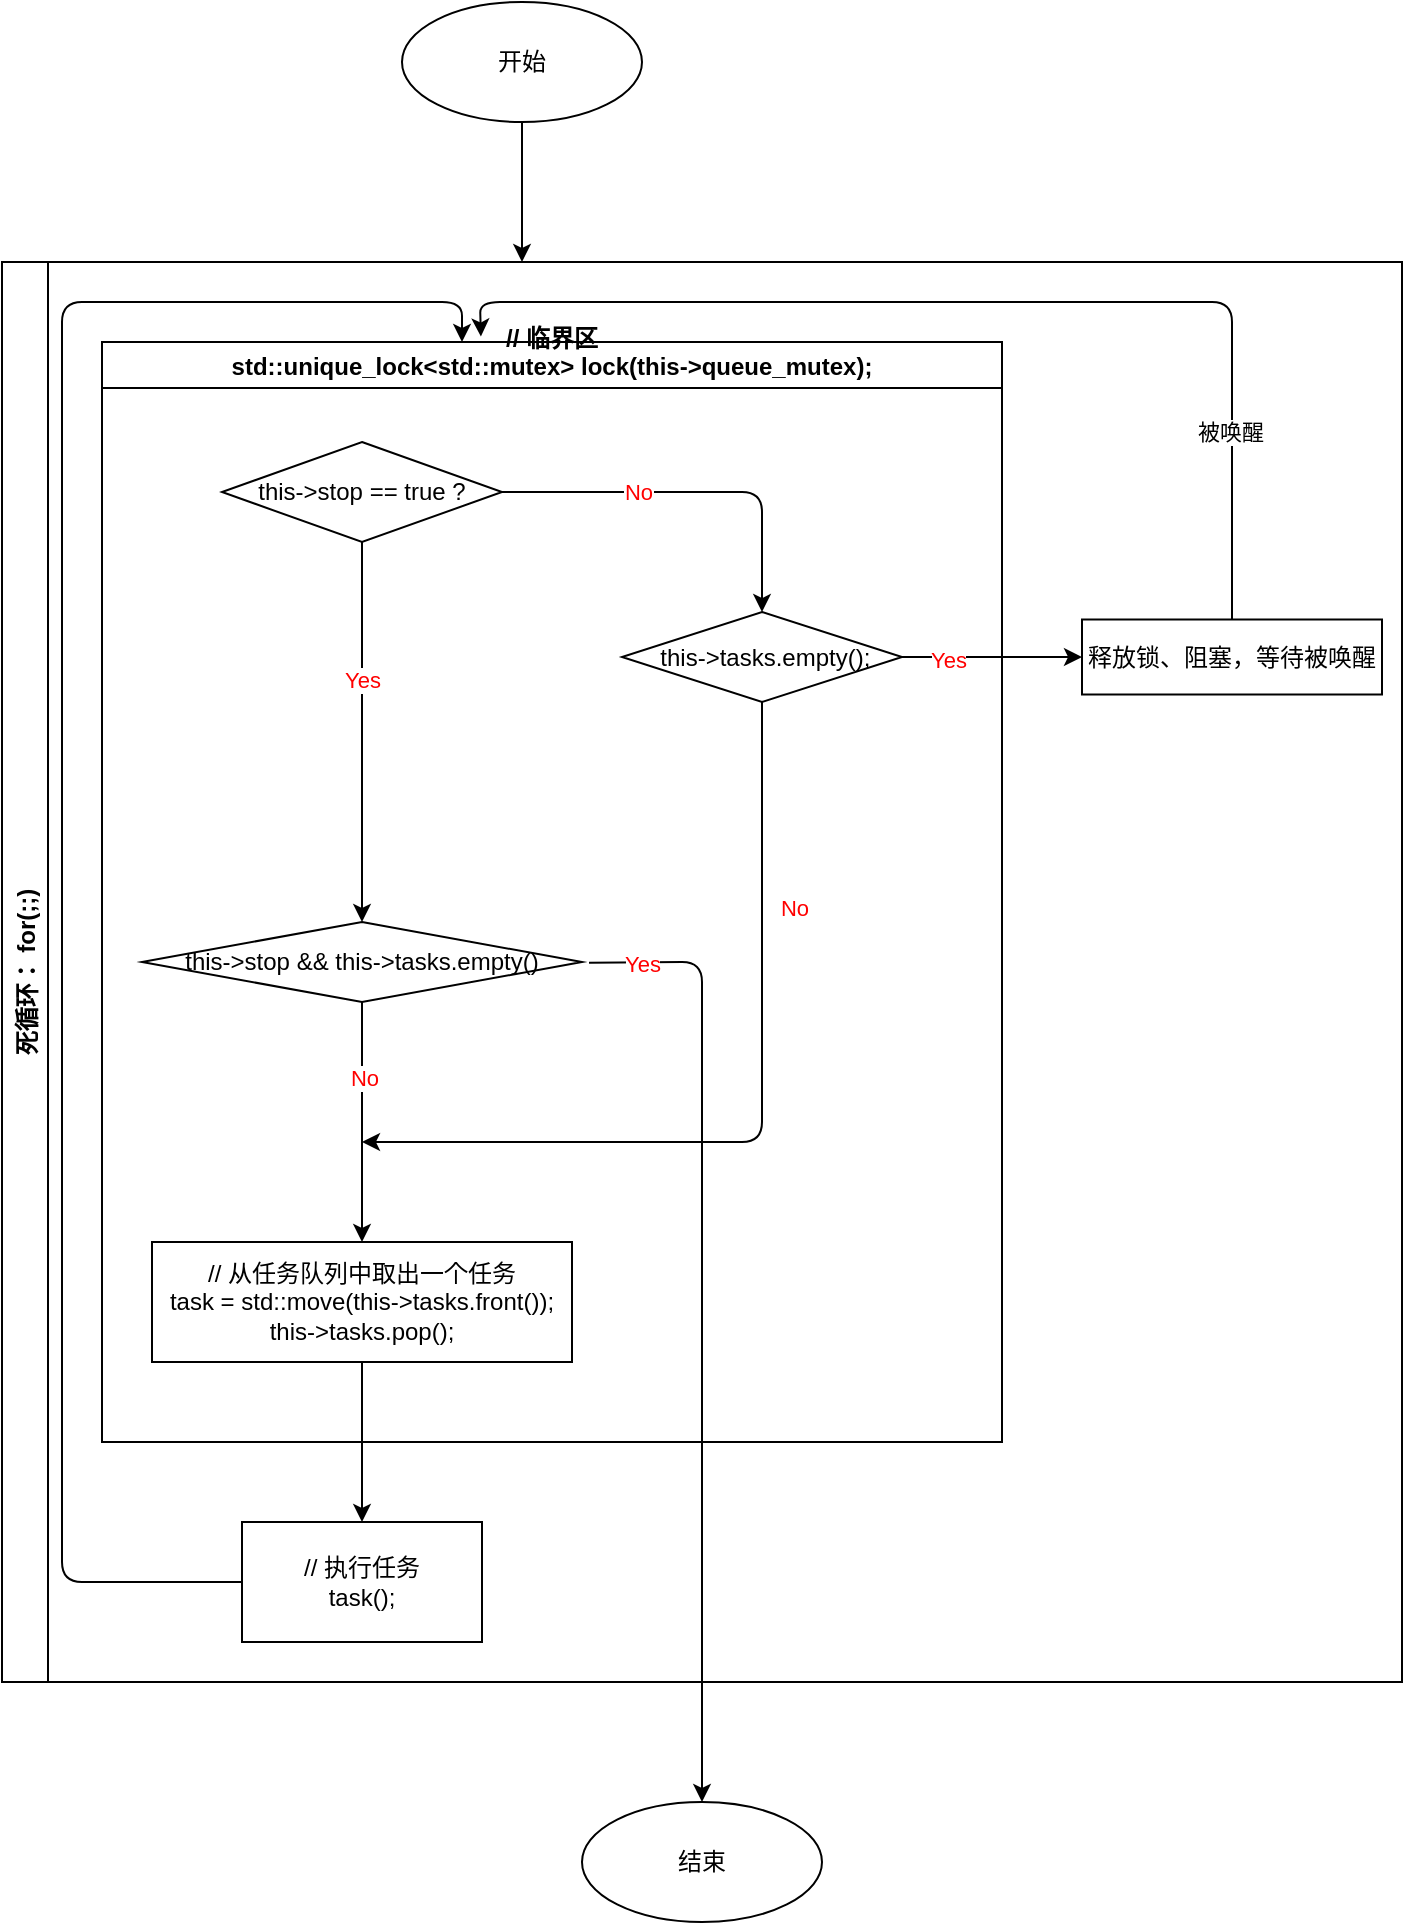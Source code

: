 <mxfile>
    <diagram id="E9dM0xadOwyAULvvE9JI" name="Page-1">
        <mxGraphModel dx="1252" dy="719" grid="1" gridSize="10" guides="1" tooltips="1" connect="1" arrows="1" fold="1" page="1" pageScale="1" pageWidth="827" pageHeight="1169" math="0" shadow="0">
            <root>
                <mxCell id="0"/>
                <mxCell id="1" parent="0"/>
                <mxCell id="35" value="" style="edgeStyle=none;html=1;" edge="1" parent="1" source="2">
                    <mxGeometry relative="1" as="geometry">
                        <mxPoint x="400" y="540" as="targetPoint"/>
                    </mxGeometry>
                </mxCell>
                <mxCell id="2" value="开始" style="ellipse;whiteSpace=wrap;html=1;" vertex="1" parent="1">
                    <mxGeometry x="340" y="410" width="120" height="60" as="geometry"/>
                </mxCell>
                <mxCell id="3" value="死循环： for(;;)" style="swimlane;horizontal=0;" vertex="1" parent="1">
                    <mxGeometry x="140" y="540" width="700" height="710" as="geometry"/>
                </mxCell>
                <mxCell id="6" value="// 临界区&#10;std::unique_lock&lt;std::mutex&gt; lock(this-&gt;queue_mutex);&#10;" style="swimlane;" vertex="1" parent="3">
                    <mxGeometry x="50" y="40" width="450" height="550" as="geometry">
                        <mxRectangle x="50" y="40" width="350" height="30" as="alternateBounds"/>
                    </mxGeometry>
                </mxCell>
                <mxCell id="8" value="this-&amp;gt;stop == true ?" style="rhombus;whiteSpace=wrap;html=1;" vertex="1" parent="6">
                    <mxGeometry x="60" y="50" width="140" height="50" as="geometry"/>
                </mxCell>
                <mxCell id="23" value="" style="edgeStyle=none;html=1;" edge="1" parent="6" source="17" target="22">
                    <mxGeometry relative="1" as="geometry"/>
                </mxCell>
                <mxCell id="27" value="&lt;font color=&quot;#ff0000&quot;&gt;Yes&lt;/font&gt;" style="edgeLabel;html=1;align=center;verticalAlign=middle;resizable=0;points=[];" vertex="1" connectable="0" parent="23">
                    <mxGeometry x="-0.491" y="-1" relative="1" as="geometry">
                        <mxPoint as="offset"/>
                    </mxGeometry>
                </mxCell>
                <mxCell id="17" value="&amp;nbsp;this-&amp;gt;tasks.empty();" style="rhombus;whiteSpace=wrap;html=1;" vertex="1" parent="6">
                    <mxGeometry x="260" y="135" width="140" height="45" as="geometry"/>
                </mxCell>
                <mxCell id="13" value="" style="edgeStyle=none;html=1;entryX=0.5;entryY=0;entryDx=0;entryDy=0;" edge="1" parent="6" source="8" target="17">
                    <mxGeometry relative="1" as="geometry">
                        <mxPoint x="290" y="75" as="targetPoint"/>
                        <Array as="points">
                            <mxPoint x="330" y="75"/>
                        </Array>
                    </mxGeometry>
                </mxCell>
                <mxCell id="14" value="&lt;font color=&quot;#ff0000&quot;&gt;No&lt;/font&gt;" style="edgeLabel;html=1;align=center;verticalAlign=middle;resizable=0;points=[];" vertex="1" connectable="0" parent="13">
                    <mxGeometry x="0.175" relative="1" as="geometry">
                        <mxPoint x="-44" as="offset"/>
                    </mxGeometry>
                </mxCell>
                <mxCell id="21" value="this-&amp;gt;stop &amp;amp;&amp;amp; this-&amp;gt;tasks.empty()" style="rhombus;whiteSpace=wrap;html=1;" vertex="1" parent="6">
                    <mxGeometry x="20" y="290" width="220" height="40" as="geometry"/>
                </mxCell>
                <mxCell id="10" value="" style="edgeStyle=none;html=1;entryX=0.5;entryY=0;entryDx=0;entryDy=0;" edge="1" parent="6" source="8" target="21">
                    <mxGeometry relative="1" as="geometry">
                        <mxPoint x="130" y="175" as="targetPoint"/>
                    </mxGeometry>
                </mxCell>
                <mxCell id="16" value="&lt;font color=&quot;#ff0000&quot;&gt;Yes&lt;/font&gt;" style="edgeLabel;html=1;align=center;verticalAlign=middle;resizable=0;points=[];" vertex="1" connectable="0" parent="10">
                    <mxGeometry x="-0.28" relative="1" as="geometry">
                        <mxPoint as="offset"/>
                    </mxGeometry>
                </mxCell>
                <mxCell id="22" value="释放锁、阻塞，等待被唤醒" style="whiteSpace=wrap;html=1;" vertex="1" parent="6">
                    <mxGeometry x="490" y="138.75" width="150" height="37.5" as="geometry"/>
                </mxCell>
                <mxCell id="25" value="" style="edgeStyle=none;html=1;entryX=0.421;entryY=-0.005;entryDx=0;entryDy=0;entryPerimeter=0;" edge="1" parent="6" source="22" target="6">
                    <mxGeometry relative="1" as="geometry">
                        <mxPoint x="565" y="70" as="targetPoint"/>
                        <Array as="points">
                            <mxPoint x="565" y="-20"/>
                            <mxPoint x="370" y="-20"/>
                            <mxPoint x="189" y="-20"/>
                        </Array>
                    </mxGeometry>
                </mxCell>
                <mxCell id="26" value="被唤醒" style="edgeLabel;html=1;align=center;verticalAlign=middle;resizable=0;points=[];" vertex="1" connectable="0" parent="25">
                    <mxGeometry x="-0.658" y="1" relative="1" as="geometry">
                        <mxPoint as="offset"/>
                    </mxGeometry>
                </mxCell>
                <mxCell id="31" value="// 从任务队列中取出一个任务&lt;br&gt;task = std::move(this-&amp;gt;tasks.front());&lt;br&gt;this-&amp;gt;tasks.pop();" style="whiteSpace=wrap;html=1;" vertex="1" parent="6">
                    <mxGeometry x="25" y="450" width="210" height="60" as="geometry"/>
                </mxCell>
                <mxCell id="32" value="" style="edgeStyle=none;html=1;" edge="1" parent="6" source="21" target="31">
                    <mxGeometry relative="1" as="geometry"/>
                </mxCell>
                <mxCell id="33" value="&lt;font color=&quot;#ff0000&quot;&gt;No&lt;/font&gt;" style="edgeLabel;html=1;align=center;verticalAlign=middle;resizable=0;points=[];" vertex="1" connectable="0" parent="32">
                    <mxGeometry x="-0.367" y="1" relative="1" as="geometry">
                        <mxPoint as="offset"/>
                    </mxGeometry>
                </mxCell>
                <mxCell id="19" value="" style="edgeStyle=none;html=1;" edge="1" parent="1" source="17">
                    <mxGeometry relative="1" as="geometry">
                        <mxPoint x="320" y="980" as="targetPoint"/>
                        <Array as="points">
                            <mxPoint x="520" y="850"/>
                            <mxPoint x="520" y="980"/>
                        </Array>
                    </mxGeometry>
                </mxCell>
                <mxCell id="20" value="&lt;font color=&quot;#ff0000&quot;&gt;No&lt;/font&gt;" style="edgeLabel;html=1;align=center;verticalAlign=middle;resizable=0;points=[];" vertex="1" connectable="0" parent="19">
                    <mxGeometry x="-0.272" relative="1" as="geometry">
                        <mxPoint x="16" y="-50" as="offset"/>
                    </mxGeometry>
                </mxCell>
                <mxCell id="28" value="结束" style="ellipse;whiteSpace=wrap;html=1;" vertex="1" parent="1">
                    <mxGeometry x="430" y="1310" width="120" height="60" as="geometry"/>
                </mxCell>
                <mxCell id="29" value="" style="edgeStyle=none;html=1;exitX=1.016;exitY=0.508;exitDx=0;exitDy=0;exitPerimeter=0;" edge="1" parent="1" source="21" target="28">
                    <mxGeometry relative="1" as="geometry">
                        <Array as="points">
                            <mxPoint x="490" y="890"/>
                        </Array>
                    </mxGeometry>
                </mxCell>
                <mxCell id="38" value="&lt;font color=&quot;#ff0000&quot;&gt;Yes&lt;/font&gt;" style="edgeLabel;html=1;align=center;verticalAlign=middle;resizable=0;points=[];" vertex="1" connectable="0" parent="29">
                    <mxGeometry x="-0.396" relative="1" as="geometry">
                        <mxPoint x="-30" y="-87" as="offset"/>
                    </mxGeometry>
                </mxCell>
                <mxCell id="40" value="// 执行任务&lt;br&gt;task();" style="whiteSpace=wrap;html=1;" vertex="1" parent="1">
                    <mxGeometry x="260" y="1170" width="120" height="60" as="geometry"/>
                </mxCell>
                <mxCell id="41" value="" style="edgeStyle=none;html=1;fontColor=#FF0000;" edge="1" parent="1" source="31" target="40">
                    <mxGeometry relative="1" as="geometry"/>
                </mxCell>
                <mxCell id="37" value="" style="edgeStyle=none;html=1;entryX=0.4;entryY=0;entryDx=0;entryDy=0;entryPerimeter=0;exitX=0;exitY=0.5;exitDx=0;exitDy=0;" edge="1" parent="1" source="40" target="6">
                    <mxGeometry relative="1" as="geometry">
                        <mxPoint x="210" y="1200" as="sourcePoint"/>
                        <mxPoint x="90" y="1060" as="targetPoint"/>
                        <Array as="points">
                            <mxPoint x="170" y="1200"/>
                            <mxPoint x="170" y="1150"/>
                            <mxPoint x="170" y="1060"/>
                            <mxPoint x="170" y="610"/>
                            <mxPoint x="170" y="560"/>
                            <mxPoint x="370" y="560"/>
                        </Array>
                    </mxGeometry>
                </mxCell>
            </root>
        </mxGraphModel>
    </diagram>
</mxfile>